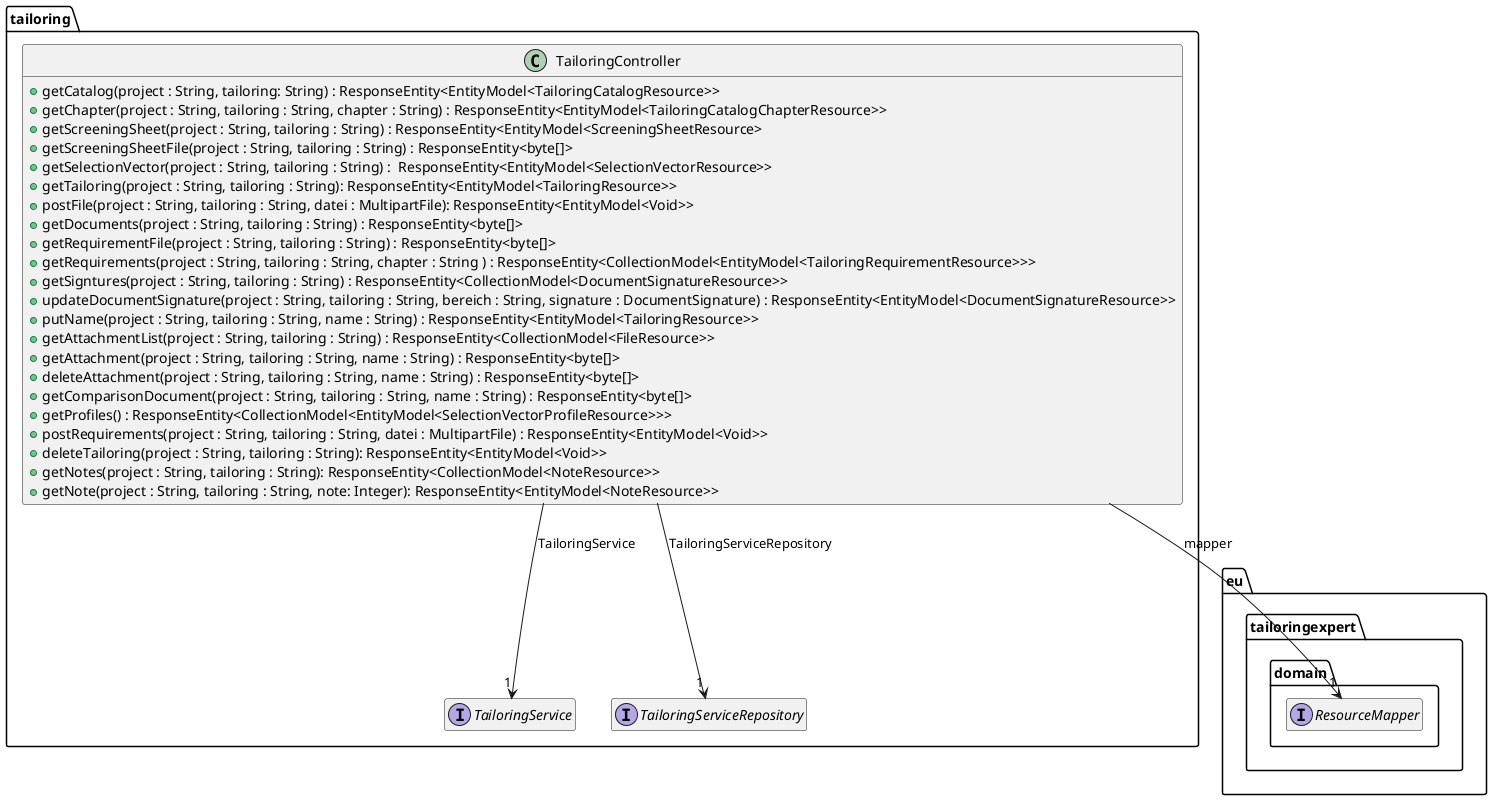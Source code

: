 @startuml
hide empty members

package eu.tailoringexpert {
    package domain {
        interface ResourceMapper
    }
}

package tailoring {


    interface TailoringService {
    }

    interface TailoringServiceRepository {
    }

    class TailoringController {
        +getCatalog(project : String, tailoring: String) : ResponseEntity<EntityModel<TailoringCatalogResource>>
        +getChapter(project : String, tailoring : String, chapter : String) : ResponseEntity<EntityModel<TailoringCatalogChapterResource>>
        +getScreeningSheet(project : String, tailoring : String) : ResponseEntity<EntityModel<ScreeningSheetResource>
        +getScreeningSheetFile(project : String, tailoring : String) : ResponseEntity<byte[]>
        +getSelectionVector(project : String, tailoring : String) :  ResponseEntity<EntityModel<SelectionVectorResource>>
        +getTailoring(project : String, tailoring : String): ResponseEntity<EntityModel<TailoringResource>>
        +postFile(project : String, tailoring : String, datei : MultipartFile): ResponseEntity<EntityModel<Void>>
        +getDocuments(project : String, tailoring : String) : ResponseEntity<byte[]>
        +getRequirementFile(project : String, tailoring : String) : ResponseEntity<byte[]>
        +getRequirements(project : String, tailoring : String, chapter : String ) : ResponseEntity<CollectionModel<EntityModel<TailoringRequirementResource>>>
        +getSigntures(project : String, tailoring : String) : ResponseEntity<CollectionModel<DocumentSignatureResource>>
        +updateDocumentSignature(project : String, tailoring : String, bereich : String, signature : DocumentSignature) : ResponseEntity<EntityModel<DocumentSignatureResource>>
        +putName(project : String, tailoring : String, name : String) : ResponseEntity<EntityModel<TailoringResource>>
        +getAttachmentList(project : String, tailoring : String) : ResponseEntity<CollectionModel<FileResource>>
        +getAttachment(project : String, tailoring : String, name : String) : ResponseEntity<byte[]>
        +deleteAttachment(project : String, tailoring : String, name : String) : ResponseEntity<byte[]>
        +getComparisonDocument(project : String, tailoring : String, name : String) : ResponseEntity<byte[]>
        +getProfiles() : ResponseEntity<CollectionModel<EntityModel<SelectionVectorProfileResource>>>
        +postRequirements(project : String, tailoring : String, datei : MultipartFile) : ResponseEntity<EntityModel<Void>>
        +deleteTailoring(project : String, tailoring : String): ResponseEntity<EntityModel<Void>>
        +getNotes(project : String, tailoring : String): ResponseEntity<CollectionModel<NoteResource>>
        +getNote(project : String, tailoring : String, note: Integer): ResponseEntity<EntityModel<NoteResource>>
    }


    TailoringController --> "1" ResourceMapper : mapper
    TailoringController --> "1" TailoringService : TailoringService
    TailoringController --> "1" TailoringServiceRepository : TailoringServiceRepository

}
@enduml